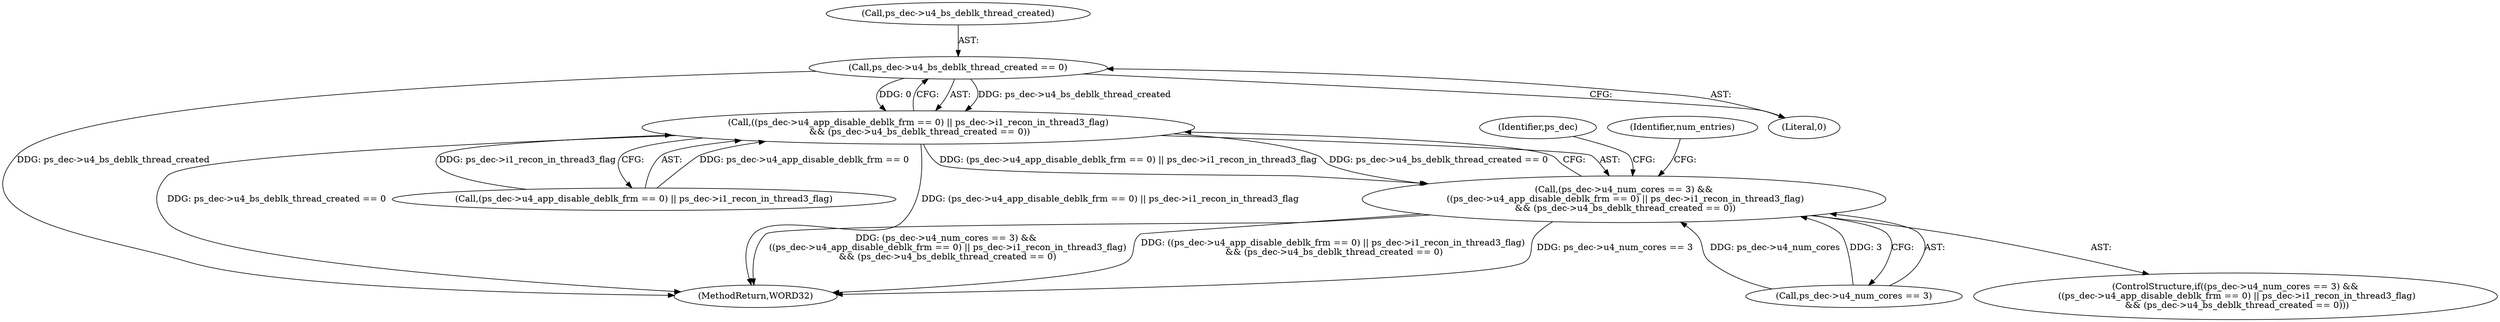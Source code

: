 digraph "0_Android_d4841f1161bdb5e13cb19e81af42437a634dd6ef@API" {
"1000479" [label="(Call,ps_dec->u4_bs_deblk_thread_created == 0)"];
"1000469" [label="(Call,((ps_dec->u4_app_disable_deblk_frm == 0) || ps_dec->i1_recon_in_thread3_flag)\n && (ps_dec->u4_bs_deblk_thread_created == 0))"];
"1000463" [label="(Call,(ps_dec->u4_num_cores == 3) &&\n ((ps_dec->u4_app_disable_deblk_frm == 0) || ps_dec->i1_recon_in_thread3_flag)\n && (ps_dec->u4_bs_deblk_thread_created == 0))"];
"1001364" [label="(MethodReturn,WORD32)"];
"1000483" [label="(Literal,0)"];
"1000479" [label="(Call,ps_dec->u4_bs_deblk_thread_created == 0)"];
"1000462" [label="(ControlStructure,if((ps_dec->u4_num_cores == 3) &&\n ((ps_dec->u4_app_disable_deblk_frm == 0) || ps_dec->i1_recon_in_thread3_flag)\n && (ps_dec->u4_bs_deblk_thread_created == 0)))"];
"1000463" [label="(Call,(ps_dec->u4_num_cores == 3) &&\n ((ps_dec->u4_app_disable_deblk_frm == 0) || ps_dec->i1_recon_in_thread3_flag)\n && (ps_dec->u4_bs_deblk_thread_created == 0))"];
"1000470" [label="(Call,(ps_dec->u4_app_disable_deblk_frm == 0) || ps_dec->i1_recon_in_thread3_flag)"];
"1000769" [label="(Identifier,num_entries)"];
"1000480" [label="(Call,ps_dec->u4_bs_deblk_thread_created)"];
"1000464" [label="(Call,ps_dec->u4_num_cores == 3)"];
"1000469" [label="(Call,((ps_dec->u4_app_disable_deblk_frm == 0) || ps_dec->i1_recon_in_thread3_flag)\n && (ps_dec->u4_bs_deblk_thread_created == 0))"];
"1000487" [label="(Identifier,ps_dec)"];
"1000479" -> "1000469"  [label="AST: "];
"1000479" -> "1000483"  [label="CFG: "];
"1000480" -> "1000479"  [label="AST: "];
"1000483" -> "1000479"  [label="AST: "];
"1000469" -> "1000479"  [label="CFG: "];
"1000479" -> "1001364"  [label="DDG: ps_dec->u4_bs_deblk_thread_created"];
"1000479" -> "1000469"  [label="DDG: ps_dec->u4_bs_deblk_thread_created"];
"1000479" -> "1000469"  [label="DDG: 0"];
"1000469" -> "1000463"  [label="AST: "];
"1000469" -> "1000470"  [label="CFG: "];
"1000470" -> "1000469"  [label="AST: "];
"1000463" -> "1000469"  [label="CFG: "];
"1000469" -> "1001364"  [label="DDG: ps_dec->u4_bs_deblk_thread_created == 0"];
"1000469" -> "1001364"  [label="DDG: (ps_dec->u4_app_disable_deblk_frm == 0) || ps_dec->i1_recon_in_thread3_flag"];
"1000469" -> "1000463"  [label="DDG: (ps_dec->u4_app_disable_deblk_frm == 0) || ps_dec->i1_recon_in_thread3_flag"];
"1000469" -> "1000463"  [label="DDG: ps_dec->u4_bs_deblk_thread_created == 0"];
"1000470" -> "1000469"  [label="DDG: ps_dec->u4_app_disable_deblk_frm == 0"];
"1000470" -> "1000469"  [label="DDG: ps_dec->i1_recon_in_thread3_flag"];
"1000463" -> "1000462"  [label="AST: "];
"1000463" -> "1000464"  [label="CFG: "];
"1000464" -> "1000463"  [label="AST: "];
"1000487" -> "1000463"  [label="CFG: "];
"1000769" -> "1000463"  [label="CFG: "];
"1000463" -> "1001364"  [label="DDG: (ps_dec->u4_num_cores == 3) &&\n ((ps_dec->u4_app_disable_deblk_frm == 0) || ps_dec->i1_recon_in_thread3_flag)\n && (ps_dec->u4_bs_deblk_thread_created == 0)"];
"1000463" -> "1001364"  [label="DDG: ((ps_dec->u4_app_disable_deblk_frm == 0) || ps_dec->i1_recon_in_thread3_flag)\n && (ps_dec->u4_bs_deblk_thread_created == 0)"];
"1000463" -> "1001364"  [label="DDG: ps_dec->u4_num_cores == 3"];
"1000464" -> "1000463"  [label="DDG: ps_dec->u4_num_cores"];
"1000464" -> "1000463"  [label="DDG: 3"];
}
